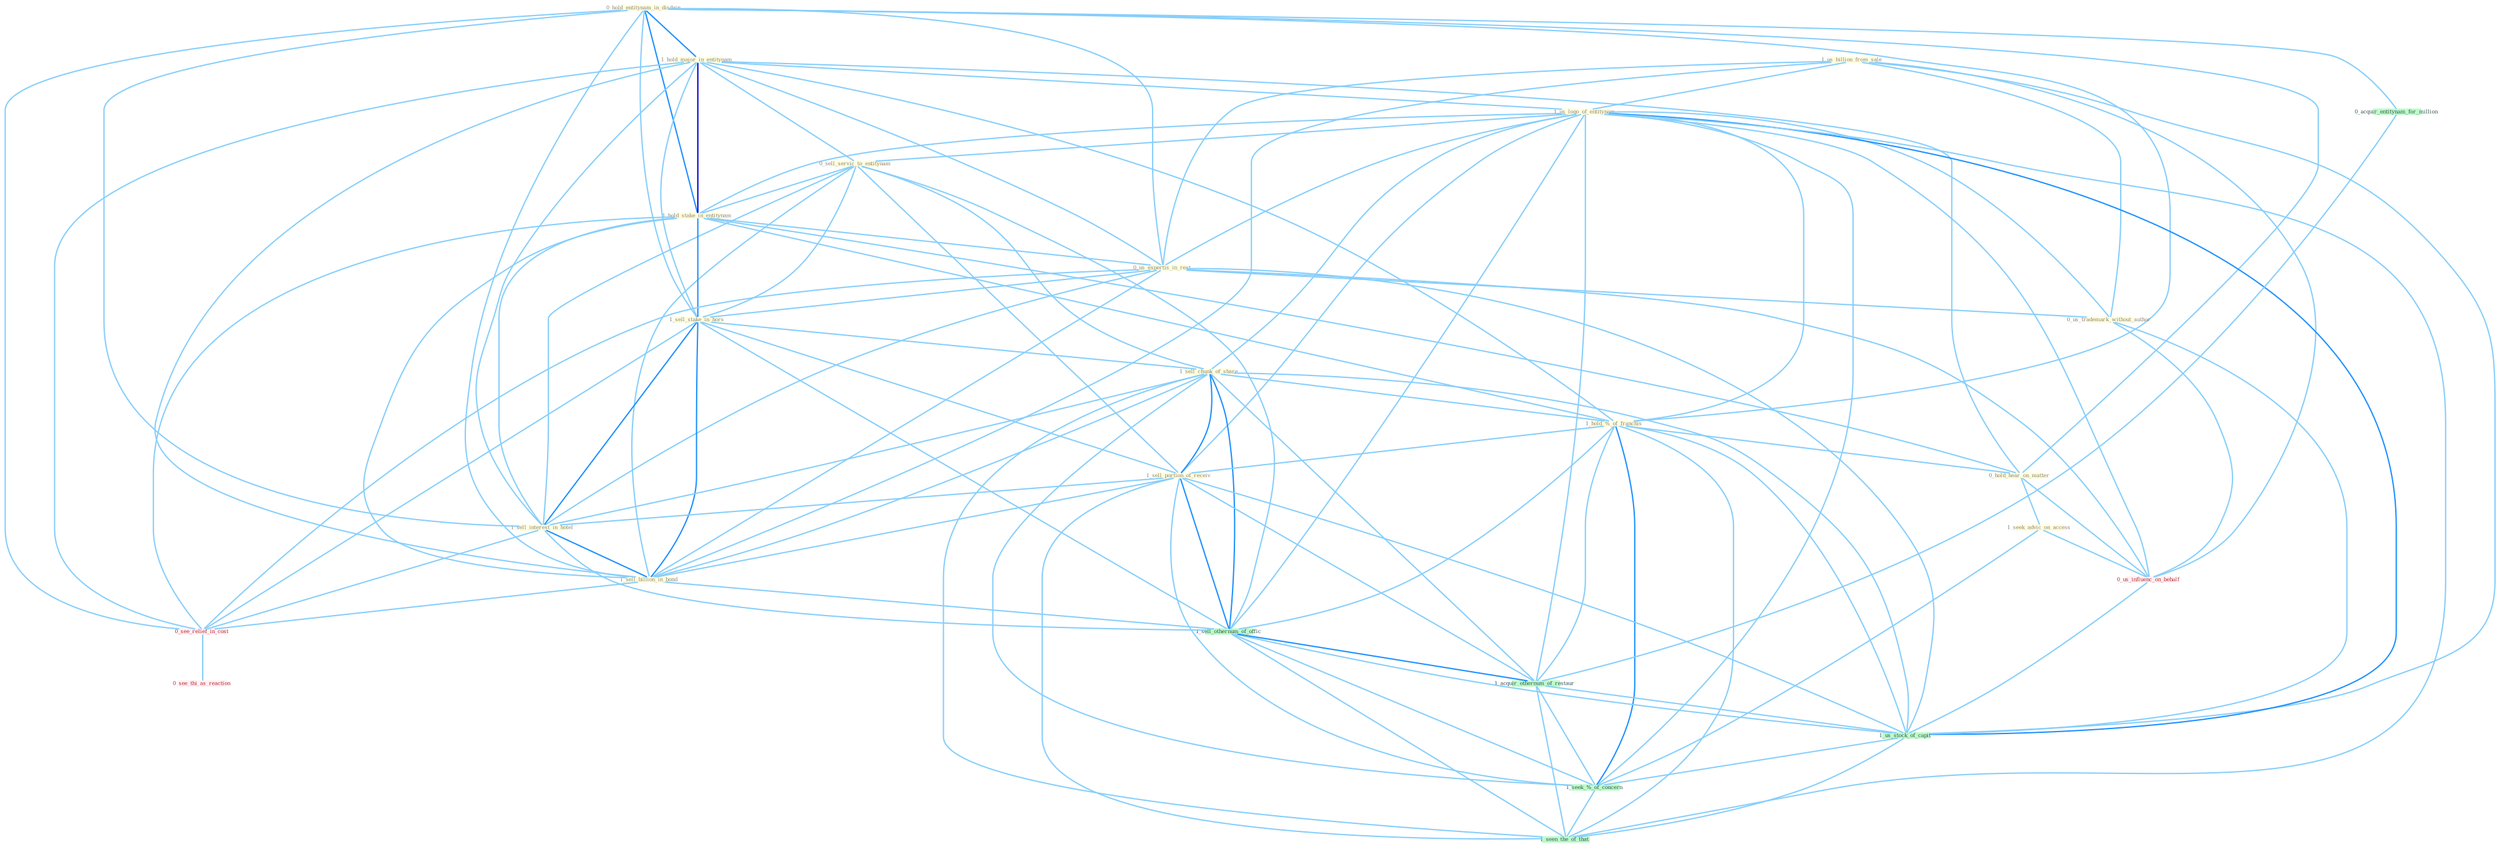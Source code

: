 Graph G{ 
    node
    [shape=polygon,style=filled,width=.5,height=.06,color="#BDFCC9",fixedsize=true,fontsize=4,
    fontcolor="#2f4f4f"];
    {node
    [color="#ffffe0", fontcolor="#8b7d6b"] "0_hold_entitynam_in_disdain " "1_hold_major_in_entitynam " "1_us_billion_from_sale " "1_us_logo_of_entitynam " "0_sell_servic_to_entitynam " "1_hold_stake_in_entitynam " "0_us_expertis_in_rest " "1_sell_stake_in_hors " "1_sell_chunk_of_share " "1_hold_%_of_franchis " "0_hold_hear_on_matter " "1_sell_portion_of_receiv " "0_us_trademark_without_author " "1_seek_advic_on_access " "1_sell_interest_in_hotel " "1_sell_billion_in_bond "}
{node [color="#fff0f5", fontcolor="#b22222"] "0_us_influenc_on_behalf " "0_see_relief_in_cost " "0_see_thi_as_reaction "}
edge [color="#B0E2FF"];

	"0_hold_entitynam_in_disdain " -- "1_hold_major_in_entitynam " [w="2", color="#1e90ff" , len=0.8];
	"0_hold_entitynam_in_disdain " -- "1_hold_stake_in_entitynam " [w="2", color="#1e90ff" , len=0.8];
	"0_hold_entitynam_in_disdain " -- "0_us_expertis_in_rest " [w="1", color="#87cefa" ];
	"0_hold_entitynam_in_disdain " -- "1_sell_stake_in_hors " [w="1", color="#87cefa" ];
	"0_hold_entitynam_in_disdain " -- "1_hold_%_of_franchis " [w="1", color="#87cefa" ];
	"0_hold_entitynam_in_disdain " -- "0_hold_hear_on_matter " [w="1", color="#87cefa" ];
	"0_hold_entitynam_in_disdain " -- "1_sell_interest_in_hotel " [w="1", color="#87cefa" ];
	"0_hold_entitynam_in_disdain " -- "1_sell_billion_in_bond " [w="1", color="#87cefa" ];
	"0_hold_entitynam_in_disdain " -- "0_acquir_entitynam_for_million " [w="1", color="#87cefa" ];
	"0_hold_entitynam_in_disdain " -- "0_see_relief_in_cost " [w="1", color="#87cefa" ];
	"1_hold_major_in_entitynam " -- "1_us_logo_of_entitynam " [w="1", color="#87cefa" ];
	"1_hold_major_in_entitynam " -- "0_sell_servic_to_entitynam " [w="1", color="#87cefa" ];
	"1_hold_major_in_entitynam " -- "1_hold_stake_in_entitynam " [w="3", color="#0000cd" , len=0.6];
	"1_hold_major_in_entitynam " -- "0_us_expertis_in_rest " [w="1", color="#87cefa" ];
	"1_hold_major_in_entitynam " -- "1_sell_stake_in_hors " [w="1", color="#87cefa" ];
	"1_hold_major_in_entitynam " -- "1_hold_%_of_franchis " [w="1", color="#87cefa" ];
	"1_hold_major_in_entitynam " -- "0_hold_hear_on_matter " [w="1", color="#87cefa" ];
	"1_hold_major_in_entitynam " -- "1_sell_interest_in_hotel " [w="1", color="#87cefa" ];
	"1_hold_major_in_entitynam " -- "1_sell_billion_in_bond " [w="1", color="#87cefa" ];
	"1_hold_major_in_entitynam " -- "0_see_relief_in_cost " [w="1", color="#87cefa" ];
	"1_us_billion_from_sale " -- "1_us_logo_of_entitynam " [w="1", color="#87cefa" ];
	"1_us_billion_from_sale " -- "0_us_expertis_in_rest " [w="1", color="#87cefa" ];
	"1_us_billion_from_sale " -- "0_us_trademark_without_author " [w="1", color="#87cefa" ];
	"1_us_billion_from_sale " -- "1_sell_billion_in_bond " [w="1", color="#87cefa" ];
	"1_us_billion_from_sale " -- "0_us_influenc_on_behalf " [w="1", color="#87cefa" ];
	"1_us_billion_from_sale " -- "1_us_stock_of_capit " [w="1", color="#87cefa" ];
	"1_us_logo_of_entitynam " -- "0_sell_servic_to_entitynam " [w="1", color="#87cefa" ];
	"1_us_logo_of_entitynam " -- "1_hold_stake_in_entitynam " [w="1", color="#87cefa" ];
	"1_us_logo_of_entitynam " -- "0_us_expertis_in_rest " [w="1", color="#87cefa" ];
	"1_us_logo_of_entitynam " -- "1_sell_chunk_of_share " [w="1", color="#87cefa" ];
	"1_us_logo_of_entitynam " -- "1_hold_%_of_franchis " [w="1", color="#87cefa" ];
	"1_us_logo_of_entitynam " -- "1_sell_portion_of_receiv " [w="1", color="#87cefa" ];
	"1_us_logo_of_entitynam " -- "0_us_trademark_without_author " [w="1", color="#87cefa" ];
	"1_us_logo_of_entitynam " -- "1_sell_othernum_of_offic " [w="1", color="#87cefa" ];
	"1_us_logo_of_entitynam " -- "0_us_influenc_on_behalf " [w="1", color="#87cefa" ];
	"1_us_logo_of_entitynam " -- "1_acquir_othernum_of_restaur " [w="1", color="#87cefa" ];
	"1_us_logo_of_entitynam " -- "1_us_stock_of_capit " [w="2", color="#1e90ff" , len=0.8];
	"1_us_logo_of_entitynam " -- "1_seek_%_of_concern " [w="1", color="#87cefa" ];
	"1_us_logo_of_entitynam " -- "1_seen_the_of_that " [w="1", color="#87cefa" ];
	"0_sell_servic_to_entitynam " -- "1_hold_stake_in_entitynam " [w="1", color="#87cefa" ];
	"0_sell_servic_to_entitynam " -- "1_sell_stake_in_hors " [w="1", color="#87cefa" ];
	"0_sell_servic_to_entitynam " -- "1_sell_chunk_of_share " [w="1", color="#87cefa" ];
	"0_sell_servic_to_entitynam " -- "1_sell_portion_of_receiv " [w="1", color="#87cefa" ];
	"0_sell_servic_to_entitynam " -- "1_sell_interest_in_hotel " [w="1", color="#87cefa" ];
	"0_sell_servic_to_entitynam " -- "1_sell_billion_in_bond " [w="1", color="#87cefa" ];
	"0_sell_servic_to_entitynam " -- "1_sell_othernum_of_offic " [w="1", color="#87cefa" ];
	"1_hold_stake_in_entitynam " -- "0_us_expertis_in_rest " [w="1", color="#87cefa" ];
	"1_hold_stake_in_entitynam " -- "1_sell_stake_in_hors " [w="2", color="#1e90ff" , len=0.8];
	"1_hold_stake_in_entitynam " -- "1_hold_%_of_franchis " [w="1", color="#87cefa" ];
	"1_hold_stake_in_entitynam " -- "0_hold_hear_on_matter " [w="1", color="#87cefa" ];
	"1_hold_stake_in_entitynam " -- "1_sell_interest_in_hotel " [w="1", color="#87cefa" ];
	"1_hold_stake_in_entitynam " -- "1_sell_billion_in_bond " [w="1", color="#87cefa" ];
	"1_hold_stake_in_entitynam " -- "0_see_relief_in_cost " [w="1", color="#87cefa" ];
	"0_us_expertis_in_rest " -- "1_sell_stake_in_hors " [w="1", color="#87cefa" ];
	"0_us_expertis_in_rest " -- "0_us_trademark_without_author " [w="1", color="#87cefa" ];
	"0_us_expertis_in_rest " -- "1_sell_interest_in_hotel " [w="1", color="#87cefa" ];
	"0_us_expertis_in_rest " -- "1_sell_billion_in_bond " [w="1", color="#87cefa" ];
	"0_us_expertis_in_rest " -- "0_us_influenc_on_behalf " [w="1", color="#87cefa" ];
	"0_us_expertis_in_rest " -- "0_see_relief_in_cost " [w="1", color="#87cefa" ];
	"0_us_expertis_in_rest " -- "1_us_stock_of_capit " [w="1", color="#87cefa" ];
	"1_sell_stake_in_hors " -- "1_sell_chunk_of_share " [w="1", color="#87cefa" ];
	"1_sell_stake_in_hors " -- "1_sell_portion_of_receiv " [w="1", color="#87cefa" ];
	"1_sell_stake_in_hors " -- "1_sell_interest_in_hotel " [w="2", color="#1e90ff" , len=0.8];
	"1_sell_stake_in_hors " -- "1_sell_billion_in_bond " [w="2", color="#1e90ff" , len=0.8];
	"1_sell_stake_in_hors " -- "1_sell_othernum_of_offic " [w="1", color="#87cefa" ];
	"1_sell_stake_in_hors " -- "0_see_relief_in_cost " [w="1", color="#87cefa" ];
	"1_sell_chunk_of_share " -- "1_hold_%_of_franchis " [w="1", color="#87cefa" ];
	"1_sell_chunk_of_share " -- "1_sell_portion_of_receiv " [w="2", color="#1e90ff" , len=0.8];
	"1_sell_chunk_of_share " -- "1_sell_interest_in_hotel " [w="1", color="#87cefa" ];
	"1_sell_chunk_of_share " -- "1_sell_billion_in_bond " [w="1", color="#87cefa" ];
	"1_sell_chunk_of_share " -- "1_sell_othernum_of_offic " [w="2", color="#1e90ff" , len=0.8];
	"1_sell_chunk_of_share " -- "1_acquir_othernum_of_restaur " [w="1", color="#87cefa" ];
	"1_sell_chunk_of_share " -- "1_us_stock_of_capit " [w="1", color="#87cefa" ];
	"1_sell_chunk_of_share " -- "1_seek_%_of_concern " [w="1", color="#87cefa" ];
	"1_sell_chunk_of_share " -- "1_seen_the_of_that " [w="1", color="#87cefa" ];
	"1_hold_%_of_franchis " -- "0_hold_hear_on_matter " [w="1", color="#87cefa" ];
	"1_hold_%_of_franchis " -- "1_sell_portion_of_receiv " [w="1", color="#87cefa" ];
	"1_hold_%_of_franchis " -- "1_sell_othernum_of_offic " [w="1", color="#87cefa" ];
	"1_hold_%_of_franchis " -- "1_acquir_othernum_of_restaur " [w="1", color="#87cefa" ];
	"1_hold_%_of_franchis " -- "1_us_stock_of_capit " [w="1", color="#87cefa" ];
	"1_hold_%_of_franchis " -- "1_seek_%_of_concern " [w="2", color="#1e90ff" , len=0.8];
	"1_hold_%_of_franchis " -- "1_seen_the_of_that " [w="1", color="#87cefa" ];
	"0_hold_hear_on_matter " -- "1_seek_advic_on_access " [w="1", color="#87cefa" ];
	"0_hold_hear_on_matter " -- "0_us_influenc_on_behalf " [w="1", color="#87cefa" ];
	"1_sell_portion_of_receiv " -- "1_sell_interest_in_hotel " [w="1", color="#87cefa" ];
	"1_sell_portion_of_receiv " -- "1_sell_billion_in_bond " [w="1", color="#87cefa" ];
	"1_sell_portion_of_receiv " -- "1_sell_othernum_of_offic " [w="2", color="#1e90ff" , len=0.8];
	"1_sell_portion_of_receiv " -- "1_acquir_othernum_of_restaur " [w="1", color="#87cefa" ];
	"1_sell_portion_of_receiv " -- "1_us_stock_of_capit " [w="1", color="#87cefa" ];
	"1_sell_portion_of_receiv " -- "1_seek_%_of_concern " [w="1", color="#87cefa" ];
	"1_sell_portion_of_receiv " -- "1_seen_the_of_that " [w="1", color="#87cefa" ];
	"0_us_trademark_without_author " -- "0_us_influenc_on_behalf " [w="1", color="#87cefa" ];
	"0_us_trademark_without_author " -- "1_us_stock_of_capit " [w="1", color="#87cefa" ];
	"1_seek_advic_on_access " -- "0_us_influenc_on_behalf " [w="1", color="#87cefa" ];
	"1_seek_advic_on_access " -- "1_seek_%_of_concern " [w="1", color="#87cefa" ];
	"1_sell_interest_in_hotel " -- "1_sell_billion_in_bond " [w="2", color="#1e90ff" , len=0.8];
	"1_sell_interest_in_hotel " -- "1_sell_othernum_of_offic " [w="1", color="#87cefa" ];
	"1_sell_interest_in_hotel " -- "0_see_relief_in_cost " [w="1", color="#87cefa" ];
	"1_sell_billion_in_bond " -- "1_sell_othernum_of_offic " [w="1", color="#87cefa" ];
	"1_sell_billion_in_bond " -- "0_see_relief_in_cost " [w="1", color="#87cefa" ];
	"0_acquir_entitynam_for_million " -- "1_acquir_othernum_of_restaur " [w="1", color="#87cefa" ];
	"1_sell_othernum_of_offic " -- "1_acquir_othernum_of_restaur " [w="2", color="#1e90ff" , len=0.8];
	"1_sell_othernum_of_offic " -- "1_us_stock_of_capit " [w="1", color="#87cefa" ];
	"1_sell_othernum_of_offic " -- "1_seek_%_of_concern " [w="1", color="#87cefa" ];
	"1_sell_othernum_of_offic " -- "1_seen_the_of_that " [w="1", color="#87cefa" ];
	"0_us_influenc_on_behalf " -- "1_us_stock_of_capit " [w="1", color="#87cefa" ];
	"0_see_relief_in_cost " -- "0_see_thi_as_reaction " [w="1", color="#87cefa" ];
	"1_acquir_othernum_of_restaur " -- "1_us_stock_of_capit " [w="1", color="#87cefa" ];
	"1_acquir_othernum_of_restaur " -- "1_seek_%_of_concern " [w="1", color="#87cefa" ];
	"1_acquir_othernum_of_restaur " -- "1_seen_the_of_that " [w="1", color="#87cefa" ];
	"1_us_stock_of_capit " -- "1_seek_%_of_concern " [w="1", color="#87cefa" ];
	"1_us_stock_of_capit " -- "1_seen_the_of_that " [w="1", color="#87cefa" ];
	"1_seek_%_of_concern " -- "1_seen_the_of_that " [w="1", color="#87cefa" ];
}